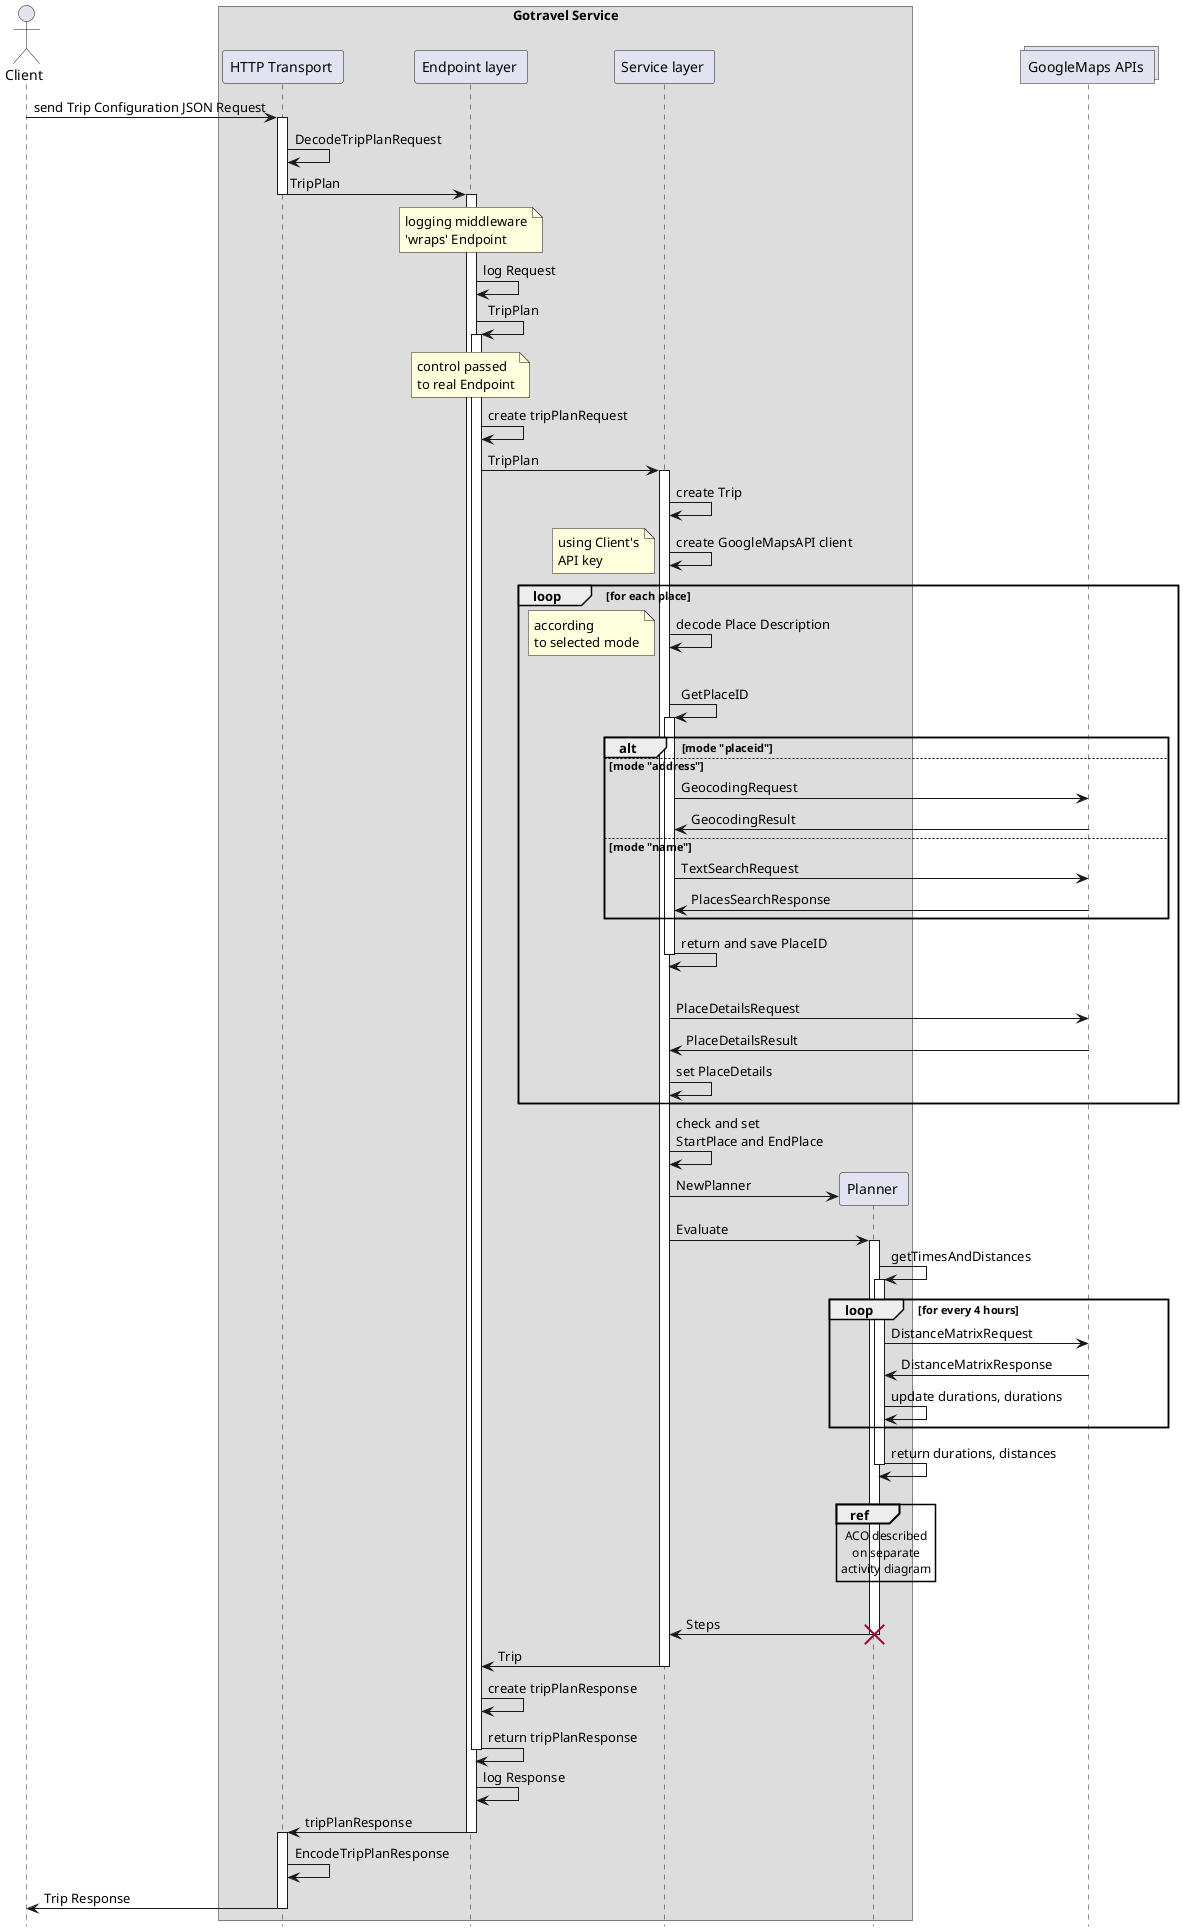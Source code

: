 @startuml

actor Client as C

box "Gotravel Service"
 participant "HTTP Transport " as T
 participant "Endpoint layer " as E
 participant "Service layer " as S
 participant "Planner " as P
end box
collections "GoogleMaps APIs " as G

C -> T: send Trip Configuration JSON Request
activate T
T -> T: DecodeTripPlanRequest
T -> E: TripPlan
deactivate T
activate E
note over E: logging middleware\n'wraps' Endpoint
E -> E: log Request
E -> E: TripPlan
activate E
note over E: control passed\nto real Endpoint
E -> E: create tripPlanRequest
E -> S: TripPlan

activate S
S -> S: create Trip
S -> S: create GoogleMapsAPI client
note left: using Client's\nAPI key

loop for each place
 S -> S: decode Place Description
 note left: according\nto selected mode
 |||
 S -> S: GetPlaceID
 activate S
 alt mode "placeid"
 else mode "address"
 S -> G: GeocodingRequest
 S <- G: GeocodingResult
 else mode "name"
 S -> G: TextSearchRequest
 S <- G: PlacesSearchResponse
 end alt
 S -> S: return and save PlaceID
 deactivate S
 |||
 S -> G: PlaceDetailsRequest
 S <- G: PlaceDetailsResult
 S -> S: set PlaceDetails
end loop

S -> S: check and set\nStartPlace and EndPlace

create P
S -> P: NewPlanner
S -> P: Evaluate
activate P
P -> P: getTimesAndDistances
activate P
loop for every 4 hours
 P -> G: DistanceMatrixRequest
 P <- G: DistanceMatrixResponse
 P -> P: update durations, durations
end loop
P -> P: return durations, distances
deactivate P
|||
ref over P
 ACO described
 on separate
 activity diagram
end
|||
S <- P: Steps
destroy P
E <- S: Trip

deactivate S

E -> E: create tripPlanResponse
E -> E: return tripPlanResponse
deactivate E
E -> E: log Response
T <- E: tripPlanResponse
deactivate E
activate T
T -> T: EncodeTripPlanResponse
C <- T: Trip Response
deactivate T


hide footbox

@enduml